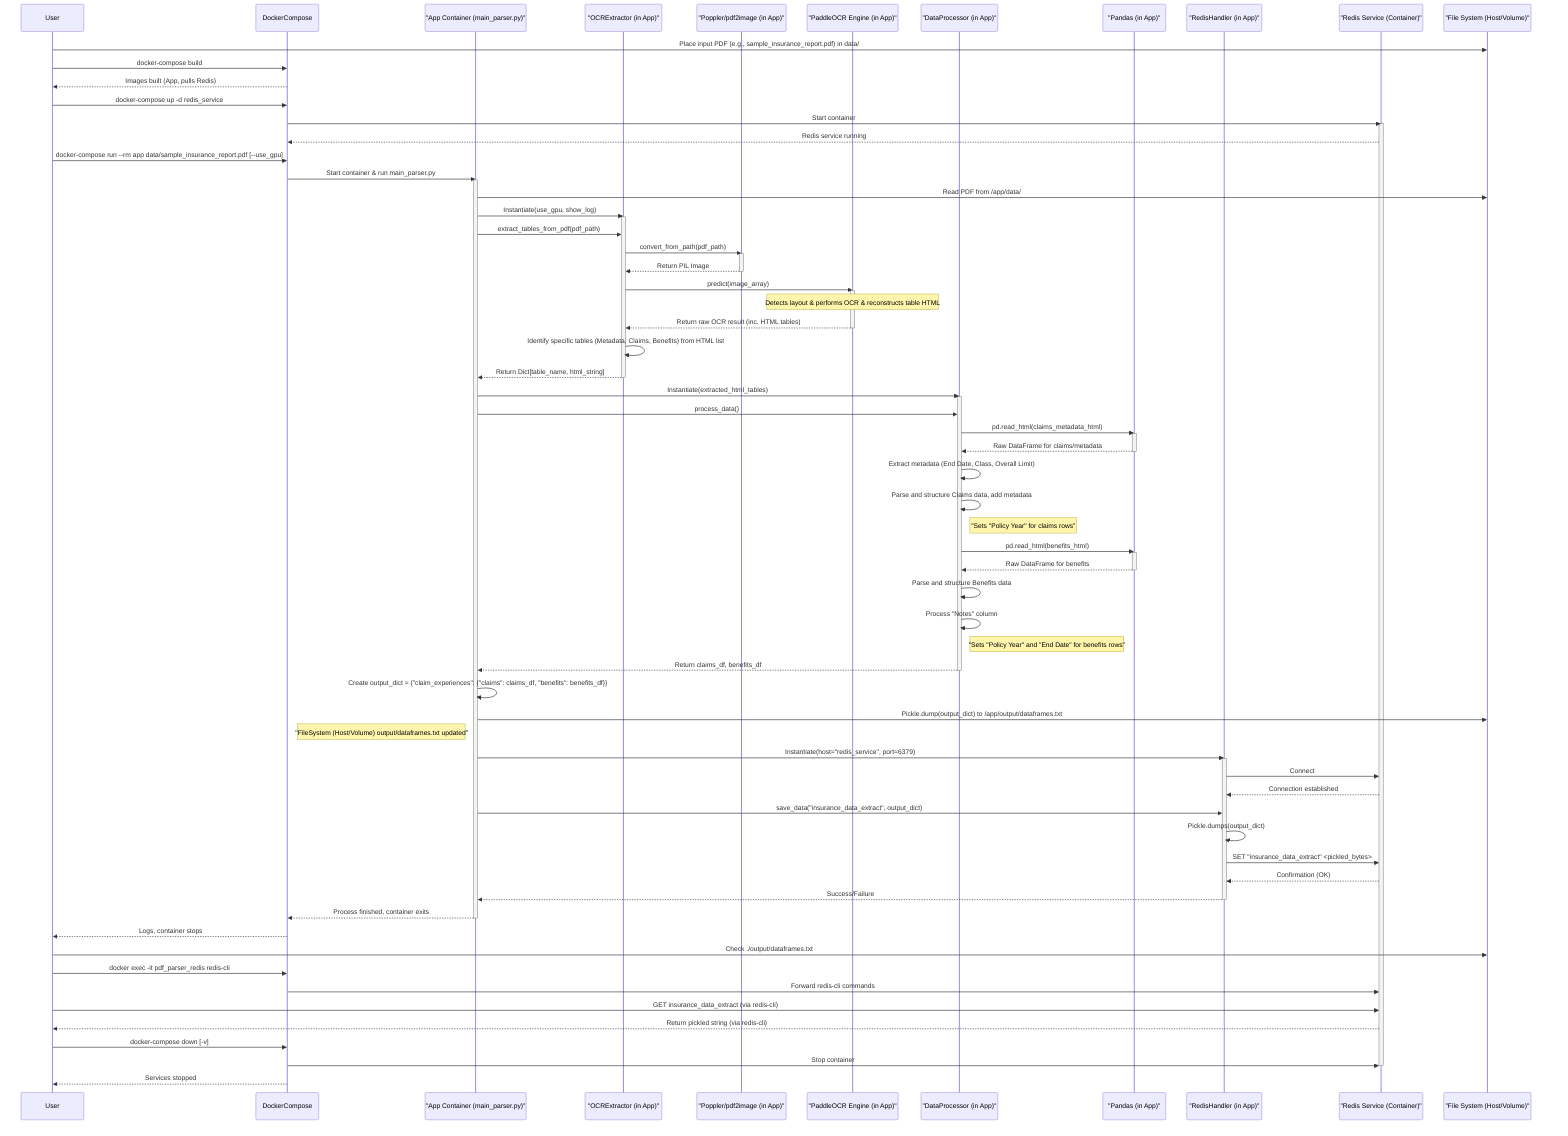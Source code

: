 sequenceDiagram
    participant User
    participant DockerCompose
    participant AppContainer as "App Container (main_parser.py)"
    participant OCRExtractor as "OCRExtractor (in App)"
    participant Poppler as "Poppler/pdf2image (in App)"
    participant PaddleOCR as "PaddleOCR Engine (in App)"
    participant DataProcessor as "DataProcessor (in App)"
    participant Pandas as "Pandas (in App)"
    participant RedisHandler as "RedisHandler (in App)"
    participant RedisService as "Redis Service (Container)"
    participant FileSystem as "File System (Host/Volume)"

    %% Setup Phase
    User->>FileSystem: Place input PDF (e.g., sample_insurance_report.pdf) in data/
    User->>DockerCompose: docker-compose build
    DockerCompose-->>User: Images built (App, pulls Redis)

    %% Run Phase
    User->>DockerCompose: docker-compose up -d redis_service
    DockerCompose->>RedisService: Start container
    activate RedisService
    RedisService-->>DockerCompose: Redis service running

    User->>DockerCompose: docker-compose run --rm app data/sample_insurance_report.pdf [--use_gpu]
    DockerCompose->>AppContainer: Start container & run main_parser.py
    activate AppContainer

    AppContainer->>FileSystem: Read PDF from /app/data/
    AppContainer->>OCRExtractor: Instantiate(use_gpu, show_log)
    activate OCRExtractor
    AppContainer->>OCRExtractor: extract_tables_from_pdf(pdf_path)
    OCRExtractor->>Poppler: convert_from_path(pdf_path)
    activate Poppler
    Poppler-->>OCRExtractor: Return PIL Image
    deactivate Poppler
    OCRExtractor->>PaddleOCR: predict(image_array)
    activate PaddleOCR
    Note over PaddleOCR: Detects layout & performs OCR & reconstructs table HTML
    PaddleOCR-->>OCRExtractor: Return raw OCR result (inc. HTML tables)
    deactivate PaddleOCR
    OCRExtractor->>OCRExtractor: Identify specific tables (Metadata, Claims, Benefits) from HTML list
    OCRExtractor-->>AppContainer: Return Dict[table_name, html_string]
    deactivate OCRExtractor

    AppContainer->>DataProcessor: Instantiate(extracted_html_tables)
    activate DataProcessor
    AppContainer->>DataProcessor: process_data()

    DataProcessor->>Pandas: pd.read_html(claims_metadata_html)
    activate Pandas
    Pandas-->>DataProcessor: Raw DataFrame for claims/metadata
    deactivate Pandas
    DataProcessor->>DataProcessor: Extract metadata (End Date, Class, Overall Limit)
    DataProcessor->>DataProcessor: Parse and structure Claims data, add metadata
    Note right of DataProcessor: "Sets "Policy Year" for claims rows"

    DataProcessor->>Pandas: pd.read_html(benefits_html)
    activate Pandas
    Pandas-->>DataProcessor: Raw DataFrame for benefits
    deactivate Pandas
    DataProcessor->>DataProcessor: Parse and structure Benefits data
    DataProcessor->>DataProcessor: Process "Notes" column
    Note right of DataProcessor: "Sets "Policy Year" and "End Date" for benefits rows"

    DataProcessor-->>AppContainer: Return claims_df, benefits_df
    deactivate DataProcessor

    AppContainer->>AppContainer: Create output_dict = {"claim_experiences": {"claims": claims_df, "benefits": benefits_df}}
    AppContainer->>FileSystem: Pickle.dump(output_dict) to /app/output/dataframes.txt
    Note left of AppContainer: "FileSystem (Host/Volume) output/dataframes.txt updated"

    AppContainer->>RedisHandler: Instantiate(host="redis_service", port=6379)
    activate RedisHandler
    RedisHandler->>RedisService: Connect
    RedisService-->>RedisHandler: Connection established
    AppContainer->>RedisHandler: save_data("insurance_data_extract", output_dict)
    RedisHandler->>RedisHandler: Pickle.dumps(output_dict)
    RedisHandler->>RedisService: SET "insurance_data_extract" <pickled_bytes>
    RedisService-->>RedisHandler: Confirmation (OK)
    RedisHandler-->>AppContainer: Success/Failure
    deactivate RedisHandler

    AppContainer-->>DockerCompose: Process finished, container exits
    deactivate AppContainer
    DockerCompose-->>User: Logs, container stops

    %% Verification (Optional)
    User->>FileSystem: Check ./output/dataframes.txt
    User->>DockerCompose: docker exec -it pdf_parser_redis redis-cli
    DockerCompose->>RedisService: Forward redis-cli commands
    User->>RedisService: GET insurance_data_extract (via redis-cli)
    RedisService-->>User: Return pickled string (via redis-cli)

    %% Cleanup (Optional)
    User->>DockerCompose: docker-compose down [-v]
    DockerCompose->>RedisService: Stop container
    deactivate RedisService
    DockerCompose-->>User: Services stopped
